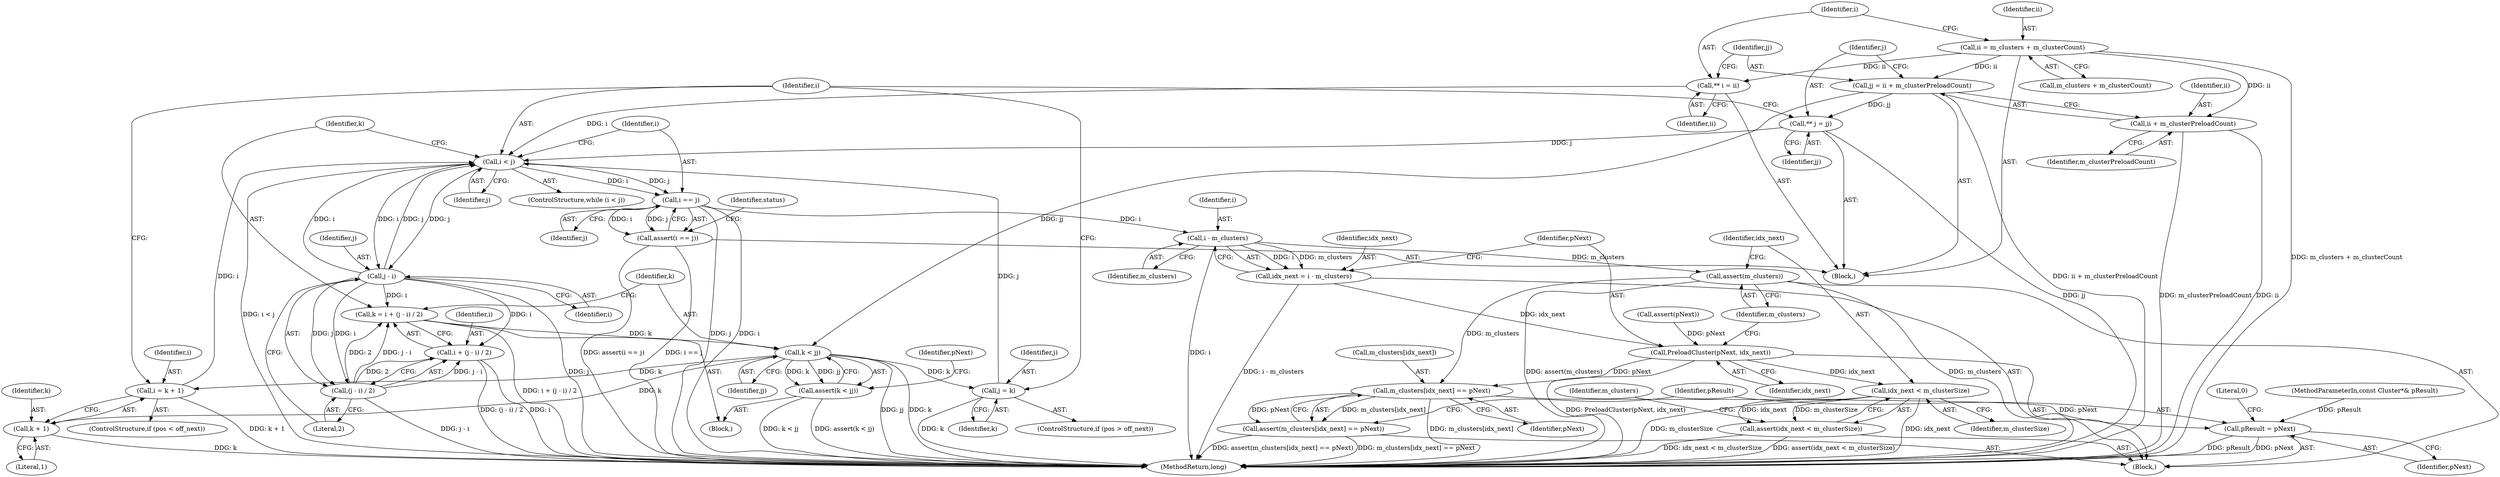 digraph "1_Android_cc274e2abe8b2a6698a5c47d8aa4bb45f1f9538d_8@integer" {
"1000515" [label="(Call,ii = m_clusters + m_clusterCount)"];
"1000521" [label="(Call,** i = ii)"];
"1000534" [label="(Call,i < j)"];
"1000543" [label="(Call,j - i)"];
"1000538" [label="(Call,k = i + (j - i) / 2)"];
"1000548" [label="(Call,k < jj)"];
"1000547" [label="(Call,assert(k < jj))"];
"1000574" [label="(Call,i = k + 1)"];
"1000576" [label="(Call,k + 1)"];
"1000584" [label="(Call,j = k)"];
"1000540" [label="(Call,i + (j - i) / 2)"];
"1000542" [label="(Call,(j - i) / 2)"];
"1000595" [label="(Call,i == j)"];
"1000594" [label="(Call,assert(i == j))"];
"1000637" [label="(Call,i - m_clusters)"];
"1000635" [label="(Call,idx_next = i - m_clusters)"];
"1000640" [label="(Call,PreloadCluster(pNext, idx_next))"];
"1000646" [label="(Call,idx_next < m_clusterSize)"];
"1000645" [label="(Call,assert(idx_next < m_clusterSize))"];
"1000650" [label="(Call,m_clusters[idx_next] == pNext)"];
"1000649" [label="(Call,assert(m_clusters[idx_next] == pNext))"];
"1000655" [label="(Call,pResult = pNext)"];
"1000643" [label="(Call,assert(m_clusters))"];
"1000524" [label="(Call,jj = ii + m_clusterPreloadCount)"];
"1000530" [label="(Call,** j = jj)"];
"1000526" [label="(Call,ii + m_clusterPreloadCount)"];
"1000547" [label="(Call,assert(k < jj))"];
"1000647" [label="(Identifier,idx_next)"];
"1000639" [label="(Identifier,m_clusters)"];
"1000651" [label="(Call,m_clusters[idx_next])"];
"1000650" [label="(Call,m_clusters[idx_next] == pNext)"];
"1000646" [label="(Call,idx_next < m_clusterSize)"];
"1000597" [label="(Identifier,j)"];
"1000153" [label="(MethodParameterIn,const Cluster*& pResult)"];
"1000584" [label="(Call,j = k)"];
"1000544" [label="(Identifier,j)"];
"1000641" [label="(Identifier,pNext)"];
"1000541" [label="(Identifier,i)"];
"1000517" [label="(Call,m_clusters + m_clusterCount)"];
"1000640" [label="(Call,PreloadCluster(pNext, idx_next))"];
"1000656" [label="(Identifier,pResult)"];
"1000574" [label="(Call,i = k + 1)"];
"1000527" [label="(Identifier,ii)"];
"1000522" [label="(Identifier,i)"];
"1000516" [label="(Identifier,ii)"];
"1000535" [label="(Identifier,i)"];
"1000542" [label="(Call,(j - i) / 2)"];
"1000545" [label="(Identifier,i)"];
"1000552" [label="(Identifier,pNext)"];
"1000525" [label="(Identifier,jj)"];
"1000636" [label="(Identifier,idx_next)"];
"1000649" [label="(Call,assert(m_clusters[idx_next] == pNext))"];
"1000536" [label="(Identifier,j)"];
"1000659" [label="(Literal,0)"];
"1000645" [label="(Call,assert(idx_next < m_clusterSize))"];
"1000585" [label="(Identifier,j)"];
"1000543" [label="(Call,j - i)"];
"1000657" [label="(Identifier,pNext)"];
"1000515" [label="(Call,ii = m_clusters + m_clusterCount)"];
"1000532" [label="(Identifier,jj)"];
"1000539" [label="(Identifier,k)"];
"1000550" [label="(Identifier,jj)"];
"1000580" [label="(ControlStructure,if (pos > off_next))"];
"1000642" [label="(Identifier,idx_next)"];
"1000528" [label="(Identifier,m_clusterPreloadCount)"];
"1000575" [label="(Identifier,i)"];
"1000546" [label="(Literal,2)"];
"1000624" [label="(Block,)"];
"1000644" [label="(Identifier,m_clusters)"];
"1000577" [label="(Identifier,k)"];
"1000156" [label="(Block,)"];
"1000524" [label="(Call,jj = ii + m_clusterPreloadCount)"];
"1000632" [label="(Call,assert(pNext))"];
"1000548" [label="(Call,k < jj)"];
"1000586" [label="(Identifier,k)"];
"1000655" [label="(Call,pResult = pNext)"];
"1000533" [label="(ControlStructure,while (i < j))"];
"1000648" [label="(Identifier,m_clusterSize)"];
"1000652" [label="(Identifier,m_clusters)"];
"1000531" [label="(Identifier,j)"];
"1000526" [label="(Call,ii + m_clusterPreloadCount)"];
"1000538" [label="(Call,k = i + (j - i) / 2)"];
"1000578" [label="(Literal,1)"];
"1000596" [label="(Identifier,i)"];
"1000537" [label="(Block,)"];
"1000635" [label="(Call,idx_next = i - m_clusters)"];
"1000654" [label="(Identifier,pNext)"];
"1000540" [label="(Call,i + (j - i) / 2)"];
"1000905" [label="(MethodReturn,long)"];
"1000549" [label="(Identifier,k)"];
"1000534" [label="(Call,i < j)"];
"1000576" [label="(Call,k + 1)"];
"1000530" [label="(Call,** j = jj)"];
"1000523" [label="(Identifier,ii)"];
"1000595" [label="(Call,i == j)"];
"1000601" [label="(Identifier,status)"];
"1000594" [label="(Call,assert(i == j))"];
"1000638" [label="(Identifier,i)"];
"1000643" [label="(Call,assert(m_clusters))"];
"1000521" [label="(Call,** i = ii)"];
"1000570" [label="(ControlStructure,if (pos < off_next))"];
"1000637" [label="(Call,i - m_clusters)"];
"1000515" -> "1000156"  [label="AST: "];
"1000515" -> "1000517"  [label="CFG: "];
"1000516" -> "1000515"  [label="AST: "];
"1000517" -> "1000515"  [label="AST: "];
"1000522" -> "1000515"  [label="CFG: "];
"1000515" -> "1000905"  [label="DDG: m_clusters + m_clusterCount"];
"1000515" -> "1000521"  [label="DDG: ii"];
"1000515" -> "1000524"  [label="DDG: ii"];
"1000515" -> "1000526"  [label="DDG: ii"];
"1000521" -> "1000156"  [label="AST: "];
"1000521" -> "1000523"  [label="CFG: "];
"1000522" -> "1000521"  [label="AST: "];
"1000523" -> "1000521"  [label="AST: "];
"1000525" -> "1000521"  [label="CFG: "];
"1000521" -> "1000534"  [label="DDG: i"];
"1000534" -> "1000533"  [label="AST: "];
"1000534" -> "1000536"  [label="CFG: "];
"1000535" -> "1000534"  [label="AST: "];
"1000536" -> "1000534"  [label="AST: "];
"1000539" -> "1000534"  [label="CFG: "];
"1000596" -> "1000534"  [label="CFG: "];
"1000534" -> "1000905"  [label="DDG: i < j"];
"1000574" -> "1000534"  [label="DDG: i"];
"1000543" -> "1000534"  [label="DDG: i"];
"1000543" -> "1000534"  [label="DDG: j"];
"1000530" -> "1000534"  [label="DDG: j"];
"1000584" -> "1000534"  [label="DDG: j"];
"1000534" -> "1000543"  [label="DDG: j"];
"1000534" -> "1000543"  [label="DDG: i"];
"1000534" -> "1000595"  [label="DDG: i"];
"1000534" -> "1000595"  [label="DDG: j"];
"1000543" -> "1000542"  [label="AST: "];
"1000543" -> "1000545"  [label="CFG: "];
"1000544" -> "1000543"  [label="AST: "];
"1000545" -> "1000543"  [label="AST: "];
"1000546" -> "1000543"  [label="CFG: "];
"1000543" -> "1000905"  [label="DDG: j"];
"1000543" -> "1000538"  [label="DDG: i"];
"1000543" -> "1000540"  [label="DDG: i"];
"1000543" -> "1000542"  [label="DDG: j"];
"1000543" -> "1000542"  [label="DDG: i"];
"1000538" -> "1000537"  [label="AST: "];
"1000538" -> "1000540"  [label="CFG: "];
"1000539" -> "1000538"  [label="AST: "];
"1000540" -> "1000538"  [label="AST: "];
"1000549" -> "1000538"  [label="CFG: "];
"1000538" -> "1000905"  [label="DDG: i + (j - i) / 2"];
"1000542" -> "1000538"  [label="DDG: j - i"];
"1000542" -> "1000538"  [label="DDG: 2"];
"1000538" -> "1000548"  [label="DDG: k"];
"1000548" -> "1000547"  [label="AST: "];
"1000548" -> "1000550"  [label="CFG: "];
"1000549" -> "1000548"  [label="AST: "];
"1000550" -> "1000548"  [label="AST: "];
"1000547" -> "1000548"  [label="CFG: "];
"1000548" -> "1000905"  [label="DDG: jj"];
"1000548" -> "1000905"  [label="DDG: k"];
"1000548" -> "1000547"  [label="DDG: k"];
"1000548" -> "1000547"  [label="DDG: jj"];
"1000524" -> "1000548"  [label="DDG: jj"];
"1000548" -> "1000574"  [label="DDG: k"];
"1000548" -> "1000576"  [label="DDG: k"];
"1000548" -> "1000584"  [label="DDG: k"];
"1000547" -> "1000537"  [label="AST: "];
"1000552" -> "1000547"  [label="CFG: "];
"1000547" -> "1000905"  [label="DDG: k < jj"];
"1000547" -> "1000905"  [label="DDG: assert(k < jj)"];
"1000574" -> "1000570"  [label="AST: "];
"1000574" -> "1000576"  [label="CFG: "];
"1000575" -> "1000574"  [label="AST: "];
"1000576" -> "1000574"  [label="AST: "];
"1000535" -> "1000574"  [label="CFG: "];
"1000574" -> "1000905"  [label="DDG: k + 1"];
"1000576" -> "1000578"  [label="CFG: "];
"1000577" -> "1000576"  [label="AST: "];
"1000578" -> "1000576"  [label="AST: "];
"1000576" -> "1000905"  [label="DDG: k"];
"1000584" -> "1000580"  [label="AST: "];
"1000584" -> "1000586"  [label="CFG: "];
"1000585" -> "1000584"  [label="AST: "];
"1000586" -> "1000584"  [label="AST: "];
"1000535" -> "1000584"  [label="CFG: "];
"1000584" -> "1000905"  [label="DDG: k"];
"1000540" -> "1000542"  [label="CFG: "];
"1000541" -> "1000540"  [label="AST: "];
"1000542" -> "1000540"  [label="AST: "];
"1000540" -> "1000905"  [label="DDG: (j - i) / 2"];
"1000540" -> "1000905"  [label="DDG: i"];
"1000542" -> "1000540"  [label="DDG: j - i"];
"1000542" -> "1000540"  [label="DDG: 2"];
"1000542" -> "1000546"  [label="CFG: "];
"1000546" -> "1000542"  [label="AST: "];
"1000542" -> "1000905"  [label="DDG: j - i"];
"1000595" -> "1000594"  [label="AST: "];
"1000595" -> "1000597"  [label="CFG: "];
"1000596" -> "1000595"  [label="AST: "];
"1000597" -> "1000595"  [label="AST: "];
"1000594" -> "1000595"  [label="CFG: "];
"1000595" -> "1000905"  [label="DDG: j"];
"1000595" -> "1000905"  [label="DDG: i"];
"1000595" -> "1000594"  [label="DDG: i"];
"1000595" -> "1000594"  [label="DDG: j"];
"1000595" -> "1000637"  [label="DDG: i"];
"1000594" -> "1000156"  [label="AST: "];
"1000601" -> "1000594"  [label="CFG: "];
"1000594" -> "1000905"  [label="DDG: i == j"];
"1000594" -> "1000905"  [label="DDG: assert(i == j)"];
"1000637" -> "1000635"  [label="AST: "];
"1000637" -> "1000639"  [label="CFG: "];
"1000638" -> "1000637"  [label="AST: "];
"1000639" -> "1000637"  [label="AST: "];
"1000635" -> "1000637"  [label="CFG: "];
"1000637" -> "1000905"  [label="DDG: i"];
"1000637" -> "1000635"  [label="DDG: i"];
"1000637" -> "1000635"  [label="DDG: m_clusters"];
"1000637" -> "1000643"  [label="DDG: m_clusters"];
"1000635" -> "1000624"  [label="AST: "];
"1000636" -> "1000635"  [label="AST: "];
"1000641" -> "1000635"  [label="CFG: "];
"1000635" -> "1000905"  [label="DDG: i - m_clusters"];
"1000635" -> "1000640"  [label="DDG: idx_next"];
"1000640" -> "1000624"  [label="AST: "];
"1000640" -> "1000642"  [label="CFG: "];
"1000641" -> "1000640"  [label="AST: "];
"1000642" -> "1000640"  [label="AST: "];
"1000644" -> "1000640"  [label="CFG: "];
"1000640" -> "1000905"  [label="DDG: PreloadCluster(pNext, idx_next)"];
"1000632" -> "1000640"  [label="DDG: pNext"];
"1000640" -> "1000646"  [label="DDG: idx_next"];
"1000640" -> "1000650"  [label="DDG: pNext"];
"1000646" -> "1000645"  [label="AST: "];
"1000646" -> "1000648"  [label="CFG: "];
"1000647" -> "1000646"  [label="AST: "];
"1000648" -> "1000646"  [label="AST: "];
"1000645" -> "1000646"  [label="CFG: "];
"1000646" -> "1000905"  [label="DDG: idx_next"];
"1000646" -> "1000905"  [label="DDG: m_clusterSize"];
"1000646" -> "1000645"  [label="DDG: idx_next"];
"1000646" -> "1000645"  [label="DDG: m_clusterSize"];
"1000645" -> "1000624"  [label="AST: "];
"1000652" -> "1000645"  [label="CFG: "];
"1000645" -> "1000905"  [label="DDG: idx_next < m_clusterSize"];
"1000645" -> "1000905"  [label="DDG: assert(idx_next < m_clusterSize)"];
"1000650" -> "1000649"  [label="AST: "];
"1000650" -> "1000654"  [label="CFG: "];
"1000651" -> "1000650"  [label="AST: "];
"1000654" -> "1000650"  [label="AST: "];
"1000649" -> "1000650"  [label="CFG: "];
"1000650" -> "1000905"  [label="DDG: m_clusters[idx_next]"];
"1000650" -> "1000649"  [label="DDG: m_clusters[idx_next]"];
"1000650" -> "1000649"  [label="DDG: pNext"];
"1000643" -> "1000650"  [label="DDG: m_clusters"];
"1000650" -> "1000655"  [label="DDG: pNext"];
"1000649" -> "1000624"  [label="AST: "];
"1000656" -> "1000649"  [label="CFG: "];
"1000649" -> "1000905"  [label="DDG: m_clusters[idx_next] == pNext"];
"1000649" -> "1000905"  [label="DDG: assert(m_clusters[idx_next] == pNext)"];
"1000655" -> "1000624"  [label="AST: "];
"1000655" -> "1000657"  [label="CFG: "];
"1000656" -> "1000655"  [label="AST: "];
"1000657" -> "1000655"  [label="AST: "];
"1000659" -> "1000655"  [label="CFG: "];
"1000655" -> "1000905"  [label="DDG: pResult"];
"1000655" -> "1000905"  [label="DDG: pNext"];
"1000153" -> "1000655"  [label="DDG: pResult"];
"1000643" -> "1000624"  [label="AST: "];
"1000643" -> "1000644"  [label="CFG: "];
"1000644" -> "1000643"  [label="AST: "];
"1000647" -> "1000643"  [label="CFG: "];
"1000643" -> "1000905"  [label="DDG: assert(m_clusters)"];
"1000643" -> "1000905"  [label="DDG: m_clusters"];
"1000524" -> "1000156"  [label="AST: "];
"1000524" -> "1000526"  [label="CFG: "];
"1000525" -> "1000524"  [label="AST: "];
"1000526" -> "1000524"  [label="AST: "];
"1000531" -> "1000524"  [label="CFG: "];
"1000524" -> "1000905"  [label="DDG: ii + m_clusterPreloadCount"];
"1000524" -> "1000530"  [label="DDG: jj"];
"1000530" -> "1000156"  [label="AST: "];
"1000530" -> "1000532"  [label="CFG: "];
"1000531" -> "1000530"  [label="AST: "];
"1000532" -> "1000530"  [label="AST: "];
"1000535" -> "1000530"  [label="CFG: "];
"1000530" -> "1000905"  [label="DDG: jj"];
"1000526" -> "1000528"  [label="CFG: "];
"1000527" -> "1000526"  [label="AST: "];
"1000528" -> "1000526"  [label="AST: "];
"1000526" -> "1000905"  [label="DDG: m_clusterPreloadCount"];
"1000526" -> "1000905"  [label="DDG: ii"];
}
